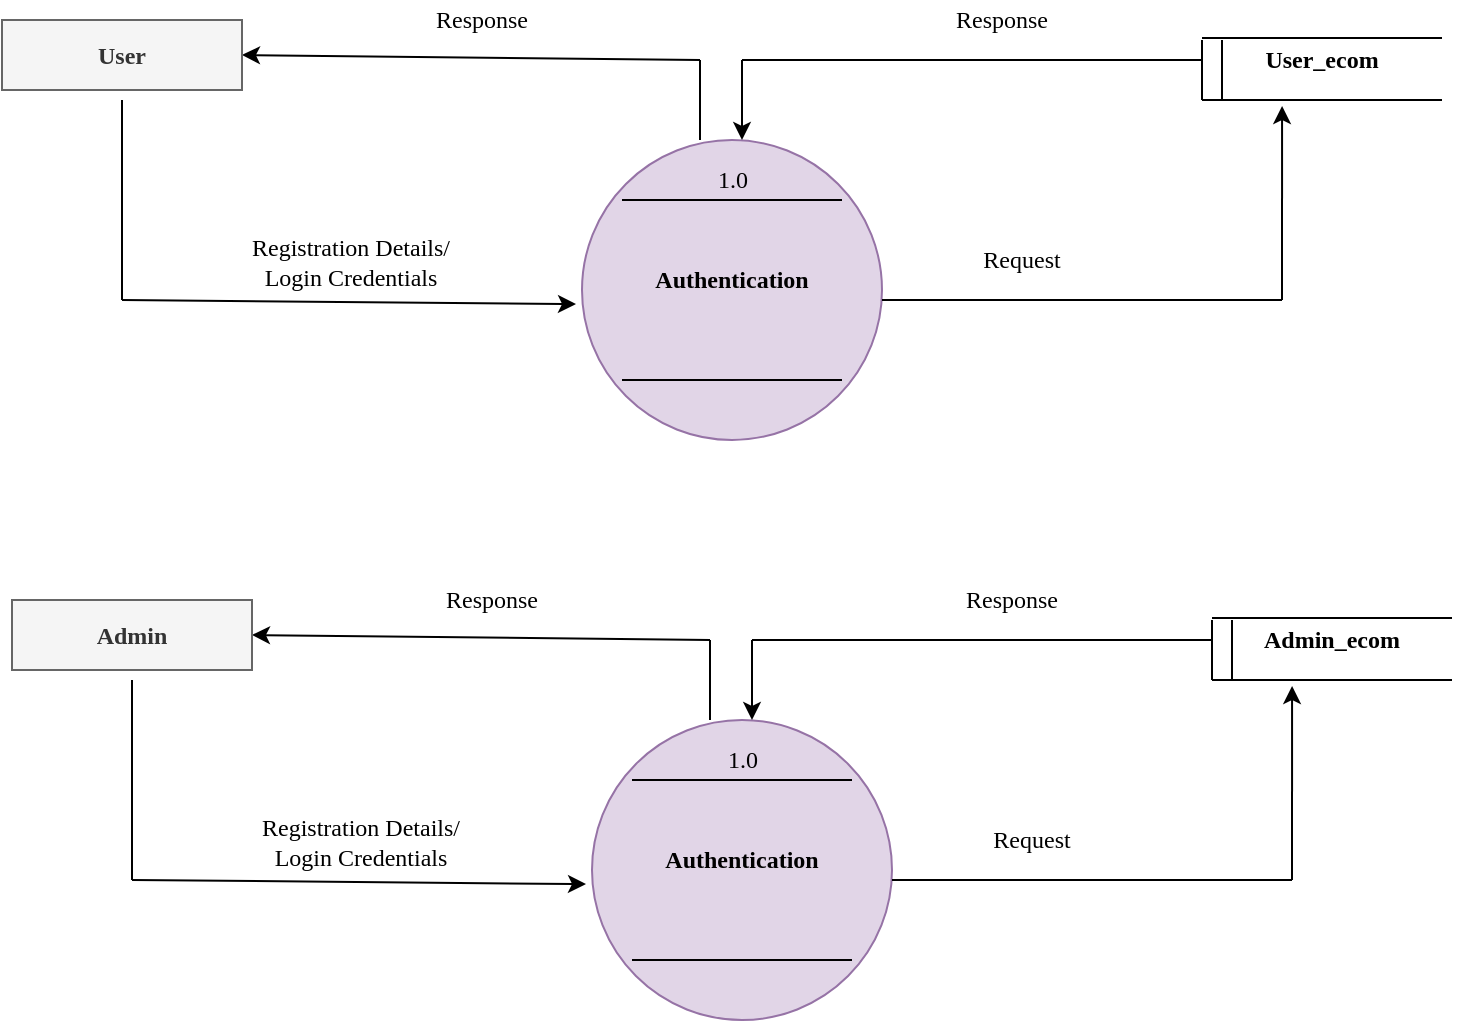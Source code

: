 <mxfile version="14.5.7" type="device"><diagram id="nR307UT9IP63iT2BujCx" name="Page-1"><mxGraphModel dx="1085" dy="603" grid="1" gridSize="10" guides="1" tooltips="1" connect="1" arrows="1" fold="1" page="1" pageScale="1" pageWidth="5000" pageHeight="5000" math="0" shadow="0"><root><object label="" hello="" id="0"><mxCell/></object><mxCell id="1" parent="0"/><mxCell id="XaPKO9prX0APGmeVxs8P-3" value="" style="ellipse;whiteSpace=wrap;html=1;aspect=fixed;fontSize=12;fillColor=#e1d5e7;strokeColor=#9673a6;" parent="1" vertex="1"><mxGeometry x="330" y="200" width="150" height="150" as="geometry"/></mxCell><mxCell id="XaPKO9prX0APGmeVxs8P-10" value="" style="endArrow=none;html=1;fontSize=12;jumpSize=25;jumpStyle=arc;" parent="1" edge="1"><mxGeometry width="50" height="50" relative="1" as="geometry"><mxPoint x="350" y="230" as="sourcePoint"/><mxPoint x="460" y="230" as="targetPoint"/></mxGeometry></mxCell><mxCell id="XaPKO9prX0APGmeVxs8P-12" value="" style="endArrow=none;html=1;fontSize=12;jumpSize=25;jumpStyle=arc;" parent="1" edge="1"><mxGeometry width="50" height="50" relative="1" as="geometry"><mxPoint x="350" y="320" as="sourcePoint"/><mxPoint x="460" y="320" as="targetPoint"/></mxGeometry></mxCell><mxCell id="XaPKO9prX0APGmeVxs8P-13" value="1.0" style="text;html=1;strokeColor=none;fillColor=none;align=center;verticalAlign=middle;rounded=0;fontSize=12;fontFamily=Lucida Console;" parent="1" vertex="1"><mxGeometry x="385" y="210" width="40" height="20" as="geometry"/></mxCell><mxCell id="XaPKO9prX0APGmeVxs8P-14" value="Authentication" style="text;html=1;strokeColor=none;fillColor=none;align=center;verticalAlign=middle;whiteSpace=wrap;rounded=0;fontFamily=Lucida Console;fontSize=12;fontStyle=1" parent="1" vertex="1"><mxGeometry x="385" y="260" width="40" height="20" as="geometry"/></mxCell><mxCell id="XaPKO9prX0APGmeVxs8P-15" value="Registration Details/&lt;br style=&quot;font-size: 12px;&quot;&gt;Login Credentials" style="endArrow=classic;html=1;fontFamily=Lucida Console;fontSize=12;entryX=-0.02;entryY=0.547;entryDx=0;entryDy=0;entryPerimeter=0;jumpSize=25;jumpStyle=arc;" parent="1" target="XaPKO9prX0APGmeVxs8P-3" edge="1"><mxGeometry y="20" relative="1" as="geometry"><mxPoint x="100" y="280" as="sourcePoint"/><mxPoint x="200" y="280" as="targetPoint"/><mxPoint as="offset"/></mxGeometry></mxCell><mxCell id="XaPKO9prX0APGmeVxs8P-17" value="" style="endArrow=none;html=1;fontFamily=Lucida Console;fontSize=12;entryX=0.5;entryY=1;entryDx=0;entryDy=0;jumpSize=25;jumpStyle=arc;" parent="1" edge="1"><mxGeometry width="50" height="50" relative="1" as="geometry"><mxPoint x="100" y="280" as="sourcePoint"/><mxPoint x="100" y="180" as="targetPoint"/></mxGeometry></mxCell><mxCell id="XaPKO9prX0APGmeVxs8P-20" value="" style="endArrow=none;html=1;fontFamily=Lucida Console;fontSize=12;entryX=0.5;entryY=1;entryDx=0;entryDy=0;jumpSize=25;jumpStyle=arc;" parent="1" edge="1"><mxGeometry width="50" height="50" relative="1" as="geometry"><mxPoint x="680" y="280" as="sourcePoint"/><mxPoint x="480" y="280" as="targetPoint"/></mxGeometry></mxCell><mxCell id="XaPKO9prX0APGmeVxs8P-22" value="" style="endArrow=none;html=1;fontFamily=Lucida Console;fontSize=12;jumpSize=25;jumpStyle=arc;" parent="1" edge="1"><mxGeometry width="50" height="50" relative="1" as="geometry"><mxPoint x="389" y="200" as="sourcePoint"/><mxPoint x="389" y="160" as="targetPoint"/></mxGeometry></mxCell><mxCell id="XaPKO9prX0APGmeVxs8P-23" value="" style="endArrow=classic;html=1;fontFamily=Lucida Console;fontSize=12;entryX=1;entryY=0.25;entryDx=0;entryDy=0;jumpSize=25;jumpStyle=arc;" parent="1" edge="1"><mxGeometry width="50" height="50" relative="1" as="geometry"><mxPoint x="389" y="160" as="sourcePoint"/><mxPoint x="160" y="157.5" as="targetPoint"/></mxGeometry></mxCell><mxCell id="XaPKO9prX0APGmeVxs8P-26" value="" style="endArrow=none;html=1;fontFamily=Lucida Console;fontSize=12;jumpSize=25;jumpStyle=arc;" parent="1" edge="1"><mxGeometry width="50" height="50" relative="1" as="geometry"><mxPoint x="410" y="160" as="sourcePoint"/><mxPoint x="640" y="160" as="targetPoint"/></mxGeometry></mxCell><mxCell id="XaPKO9prX0APGmeVxs8P-28" value="Response" style="text;html=1;strokeColor=none;fillColor=none;align=center;verticalAlign=middle;whiteSpace=wrap;rounded=0;fontFamily=Lucida Console;fontSize=12;" parent="1" vertex="1"><mxGeometry x="260" y="130" width="40" height="20" as="geometry"/></mxCell><mxCell id="XaPKO9prX0APGmeVxs8P-29" value="Response" style="text;html=1;strokeColor=none;fillColor=none;align=center;verticalAlign=middle;whiteSpace=wrap;rounded=0;fontFamily=Lucida Console;fontSize=12;" parent="1" vertex="1"><mxGeometry x="520" y="130" width="40" height="20" as="geometry"/></mxCell><mxCell id="XaPKO9prX0APGmeVxs8P-30" value="" style="endArrow=classic;html=1;fontFamily=Lucida Console;fontSize=12;entryX=0.417;entryY=1.1;entryDx=0;entryDy=0;entryPerimeter=0;jumpSize=25;jumpStyle=arc;" parent="1" edge="1"><mxGeometry width="50" height="50" relative="1" as="geometry"><mxPoint x="680" y="280" as="sourcePoint"/><mxPoint x="680.04" y="183" as="targetPoint"/></mxGeometry></mxCell><mxCell id="XaPKO9prX0APGmeVxs8P-31" value="" style="endArrow=classic;html=1;fontFamily=Lucida Console;fontSize=12;jumpSize=25;jumpStyle=arc;" parent="1" edge="1"><mxGeometry width="50" height="50" relative="1" as="geometry"><mxPoint x="410" y="160" as="sourcePoint"/><mxPoint x="410" y="200" as="targetPoint"/></mxGeometry></mxCell><mxCell id="XaPKO9prX0APGmeVxs8P-32" value="Request" style="text;html=1;strokeColor=none;fillColor=none;align=center;verticalAlign=middle;whiteSpace=wrap;rounded=0;fontFamily=Lucida Console;fontSize=12;" parent="1" vertex="1"><mxGeometry x="530" y="250" width="40" height="20" as="geometry"/></mxCell><mxCell id="XaPKO9prX0APGmeVxs8P-34" value="" style="endArrow=none;html=1;fontFamily=Lucida Console;fontSize=12;jumpSize=25;jumpStyle=arc;" parent="1" edge="1"><mxGeometry width="50" height="50" relative="1" as="geometry"><mxPoint x="640" y="149" as="sourcePoint"/><mxPoint x="760" y="149" as="targetPoint"/></mxGeometry></mxCell><mxCell id="XaPKO9prX0APGmeVxs8P-35" value="" style="endArrow=none;html=1;fontFamily=Lucida Console;fontSize=12;jumpSize=25;jumpStyle=arc;" parent="1" edge="1"><mxGeometry width="50" height="50" relative="1" as="geometry"><mxPoint x="640" y="180" as="sourcePoint"/><mxPoint x="760" y="180" as="targetPoint"/></mxGeometry></mxCell><mxCell id="XaPKO9prX0APGmeVxs8P-36" value="" style="endArrow=none;html=1;fontFamily=Lucida Console;fontSize=12;jumpSize=25;jumpStyle=arc;" parent="1" edge="1"><mxGeometry width="50" height="50" relative="1" as="geometry"><mxPoint x="640" y="180" as="sourcePoint"/><mxPoint x="640" y="150" as="targetPoint"/></mxGeometry></mxCell><mxCell id="XaPKO9prX0APGmeVxs8P-37" value="" style="endArrow=none;html=1;fontFamily=Lucida Console;fontSize=12;jumpSize=25;jumpStyle=arc;" parent="1" edge="1"><mxGeometry width="50" height="50" relative="1" as="geometry"><mxPoint x="650" y="180" as="sourcePoint"/><mxPoint x="650" y="150" as="targetPoint"/></mxGeometry></mxCell><mxCell id="XaPKO9prX0APGmeVxs8P-38" value="User_ecom" style="text;html=1;strokeColor=none;fillColor=none;align=center;verticalAlign=middle;whiteSpace=wrap;rounded=0;fontFamily=Lucida Console;fontSize=12;fontStyle=1" parent="1" vertex="1"><mxGeometry x="680" y="150" width="40" height="20" as="geometry"/></mxCell><mxCell id="XaPKO9prX0APGmeVxs8P-41" value="User" style="rounded=0;whiteSpace=wrap;html=1;fontFamily=Lucida Console;fontSize=12;fillColor=#f5f5f5;strokeColor=#666666;fontColor=#333333;fontStyle=1" parent="1" vertex="1"><mxGeometry x="40" y="140" width="120" height="35" as="geometry"/></mxCell><mxCell id="bYK4Atoid6tQ34CaDV2h-22" value="" style="ellipse;whiteSpace=wrap;html=1;aspect=fixed;fontSize=25;fillColor=#e1d5e7;strokeColor=#9673a6;" parent="1" vertex="1"><mxGeometry x="335" y="490" width="150" height="150" as="geometry"/></mxCell><mxCell id="bYK4Atoid6tQ34CaDV2h-23" value="" style="endArrow=none;html=1;fontSize=12;jumpSize=25;jumpStyle=arc;" parent="1" edge="1"><mxGeometry width="50" height="50" relative="1" as="geometry"><mxPoint x="355" y="520" as="sourcePoint"/><mxPoint x="465" y="520" as="targetPoint"/></mxGeometry></mxCell><mxCell id="bYK4Atoid6tQ34CaDV2h-24" value="" style="endArrow=none;html=1;fontSize=25;jumpSize=25;jumpStyle=arc;" parent="1" edge="1"><mxGeometry width="50" height="50" relative="1" as="geometry"><mxPoint x="355" y="610" as="sourcePoint"/><mxPoint x="465" y="610" as="targetPoint"/></mxGeometry></mxCell><mxCell id="bYK4Atoid6tQ34CaDV2h-25" value="1.0" style="text;html=1;strokeColor=none;fillColor=none;align=center;verticalAlign=middle;rounded=0;fontSize=12;fontFamily=Lucida Console;" parent="1" vertex="1"><mxGeometry x="390" y="500" width="40" height="20" as="geometry"/></mxCell><mxCell id="bYK4Atoid6tQ34CaDV2h-26" value="Authentication" style="text;html=1;strokeColor=none;fillColor=none;align=center;verticalAlign=middle;whiteSpace=wrap;rounded=0;fontFamily=Lucida Console;fontSize=12;fontStyle=1" parent="1" vertex="1"><mxGeometry x="390" y="550" width="40" height="20" as="geometry"/></mxCell><mxCell id="bYK4Atoid6tQ34CaDV2h-27" value="Registration Details/&lt;br style=&quot;font-size: 12px;&quot;&gt;Login Credentials" style="endArrow=classic;html=1;fontFamily=Lucida Console;fontSize=12;entryX=-0.02;entryY=0.547;entryDx=0;entryDy=0;entryPerimeter=0;jumpSize=25;jumpStyle=arc;" parent="1" target="bYK4Atoid6tQ34CaDV2h-22" edge="1"><mxGeometry y="20" relative="1" as="geometry"><mxPoint x="105" y="570" as="sourcePoint"/><mxPoint x="205" y="570" as="targetPoint"/><mxPoint as="offset"/></mxGeometry></mxCell><mxCell id="bYK4Atoid6tQ34CaDV2h-28" value="" style="endArrow=none;html=1;fontFamily=Lucida Console;fontSize=12;entryX=0.5;entryY=1;entryDx=0;entryDy=0;jumpSize=25;jumpStyle=arc;" parent="1" edge="1"><mxGeometry width="50" height="50" relative="1" as="geometry"><mxPoint x="105" y="570" as="sourcePoint"/><mxPoint x="105" y="470" as="targetPoint"/></mxGeometry></mxCell><mxCell id="bYK4Atoid6tQ34CaDV2h-29" value="" style="endArrow=none;html=1;fontFamily=Lucida Console;fontSize=12;entryX=0.5;entryY=1;entryDx=0;entryDy=0;jumpSize=25;jumpStyle=arc;" parent="1" edge="1"><mxGeometry width="50" height="50" relative="1" as="geometry"><mxPoint x="685" y="570" as="sourcePoint"/><mxPoint x="485" y="570" as="targetPoint"/></mxGeometry></mxCell><mxCell id="bYK4Atoid6tQ34CaDV2h-30" value="" style="endArrow=none;html=1;fontFamily=Lucida Console;fontSize=12;jumpSize=25;jumpStyle=arc;" parent="1" edge="1"><mxGeometry width="50" height="50" relative="1" as="geometry"><mxPoint x="394" y="490" as="sourcePoint"/><mxPoint x="394" y="450" as="targetPoint"/></mxGeometry></mxCell><mxCell id="bYK4Atoid6tQ34CaDV2h-31" value="" style="endArrow=classic;html=1;fontFamily=Lucida Console;fontSize=12;entryX=1;entryY=0.25;entryDx=0;entryDy=0;jumpSize=25;jumpStyle=arc;" parent="1" edge="1"><mxGeometry width="50" height="50" relative="1" as="geometry"><mxPoint x="394" y="450" as="sourcePoint"/><mxPoint x="165" y="447.5" as="targetPoint"/></mxGeometry></mxCell><mxCell id="bYK4Atoid6tQ34CaDV2h-32" value="" style="endArrow=none;html=1;fontFamily=Lucida Console;fontSize=12;jumpSize=25;jumpStyle=arc;" parent="1" edge="1"><mxGeometry width="50" height="50" relative="1" as="geometry"><mxPoint x="415" y="450" as="sourcePoint"/><mxPoint x="645" y="450" as="targetPoint"/></mxGeometry></mxCell><mxCell id="bYK4Atoid6tQ34CaDV2h-33" value="Response" style="text;html=1;strokeColor=none;fillColor=none;align=center;verticalAlign=middle;whiteSpace=wrap;rounded=0;fontFamily=Lucida Console;fontSize=12;" parent="1" vertex="1"><mxGeometry x="265" y="420" width="40" height="20" as="geometry"/></mxCell><mxCell id="bYK4Atoid6tQ34CaDV2h-34" value="Response" style="text;html=1;strokeColor=none;fillColor=none;align=center;verticalAlign=middle;whiteSpace=wrap;rounded=0;fontFamily=Lucida Console;fontSize=12;" parent="1" vertex="1"><mxGeometry x="525" y="420" width="40" height="20" as="geometry"/></mxCell><mxCell id="bYK4Atoid6tQ34CaDV2h-35" value="" style="endArrow=classic;html=1;fontFamily=Lucida Console;fontSize=12;entryX=0.417;entryY=1.1;entryDx=0;entryDy=0;entryPerimeter=0;jumpSize=25;jumpStyle=arc;" parent="1" edge="1"><mxGeometry width="50" height="50" relative="1" as="geometry"><mxPoint x="685" y="570" as="sourcePoint"/><mxPoint x="685.04" y="473" as="targetPoint"/></mxGeometry></mxCell><mxCell id="bYK4Atoid6tQ34CaDV2h-36" value="" style="endArrow=classic;html=1;fontFamily=Lucida Console;fontSize=12;jumpSize=25;jumpStyle=arc;" parent="1" edge="1"><mxGeometry width="50" height="50" relative="1" as="geometry"><mxPoint x="415" y="450" as="sourcePoint"/><mxPoint x="415" y="490" as="targetPoint"/></mxGeometry></mxCell><mxCell id="bYK4Atoid6tQ34CaDV2h-37" value="Request" style="text;html=1;strokeColor=none;fillColor=none;align=center;verticalAlign=middle;whiteSpace=wrap;rounded=0;fontFamily=Lucida Console;fontSize=12;" parent="1" vertex="1"><mxGeometry x="535" y="540" width="40" height="20" as="geometry"/></mxCell><mxCell id="bYK4Atoid6tQ34CaDV2h-38" value="" style="endArrow=none;html=1;fontFamily=Lucida Console;fontSize=12;jumpSize=25;jumpStyle=arc;" parent="1" edge="1"><mxGeometry width="50" height="50" relative="1" as="geometry"><mxPoint x="645" y="439" as="sourcePoint"/><mxPoint x="765" y="439" as="targetPoint"/></mxGeometry></mxCell><mxCell id="bYK4Atoid6tQ34CaDV2h-39" value="" style="endArrow=none;html=1;fontFamily=Lucida Console;fontSize=12;jumpSize=25;jumpStyle=arc;" parent="1" edge="1"><mxGeometry width="50" height="50" relative="1" as="geometry"><mxPoint x="645" y="470" as="sourcePoint"/><mxPoint x="765" y="470" as="targetPoint"/></mxGeometry></mxCell><mxCell id="bYK4Atoid6tQ34CaDV2h-40" value="" style="endArrow=none;html=1;fontFamily=Lucida Console;fontSize=12;jumpSize=25;jumpStyle=arc;" parent="1" edge="1"><mxGeometry width="50" height="50" relative="1" as="geometry"><mxPoint x="645" y="470" as="sourcePoint"/><mxPoint x="645" y="440" as="targetPoint"/></mxGeometry></mxCell><mxCell id="bYK4Atoid6tQ34CaDV2h-41" value="" style="endArrow=none;html=1;fontFamily=Lucida Console;fontSize=12;jumpSize=25;jumpStyle=arc;" parent="1" edge="1"><mxGeometry width="50" height="50" relative="1" as="geometry"><mxPoint x="655" y="470" as="sourcePoint"/><mxPoint x="655" y="440" as="targetPoint"/></mxGeometry></mxCell><mxCell id="bYK4Atoid6tQ34CaDV2h-42" value="Admin_ecom" style="text;html=1;strokeColor=none;fillColor=none;align=center;verticalAlign=middle;whiteSpace=wrap;rounded=0;fontFamily=Lucida Console;fontSize=12;fontStyle=1" parent="1" vertex="1"><mxGeometry x="685" y="440" width="40" height="20" as="geometry"/></mxCell><mxCell id="bYK4Atoid6tQ34CaDV2h-43" value="Admin" style="rounded=0;whiteSpace=wrap;html=1;fontFamily=Lucida Console;fontSize=12;fillColor=#f5f5f5;strokeColor=#666666;fontColor=#333333;fontStyle=1" parent="1" vertex="1"><mxGeometry x="45" y="430" width="120" height="35" as="geometry"/></mxCell></root></mxGraphModel></diagram></mxfile>